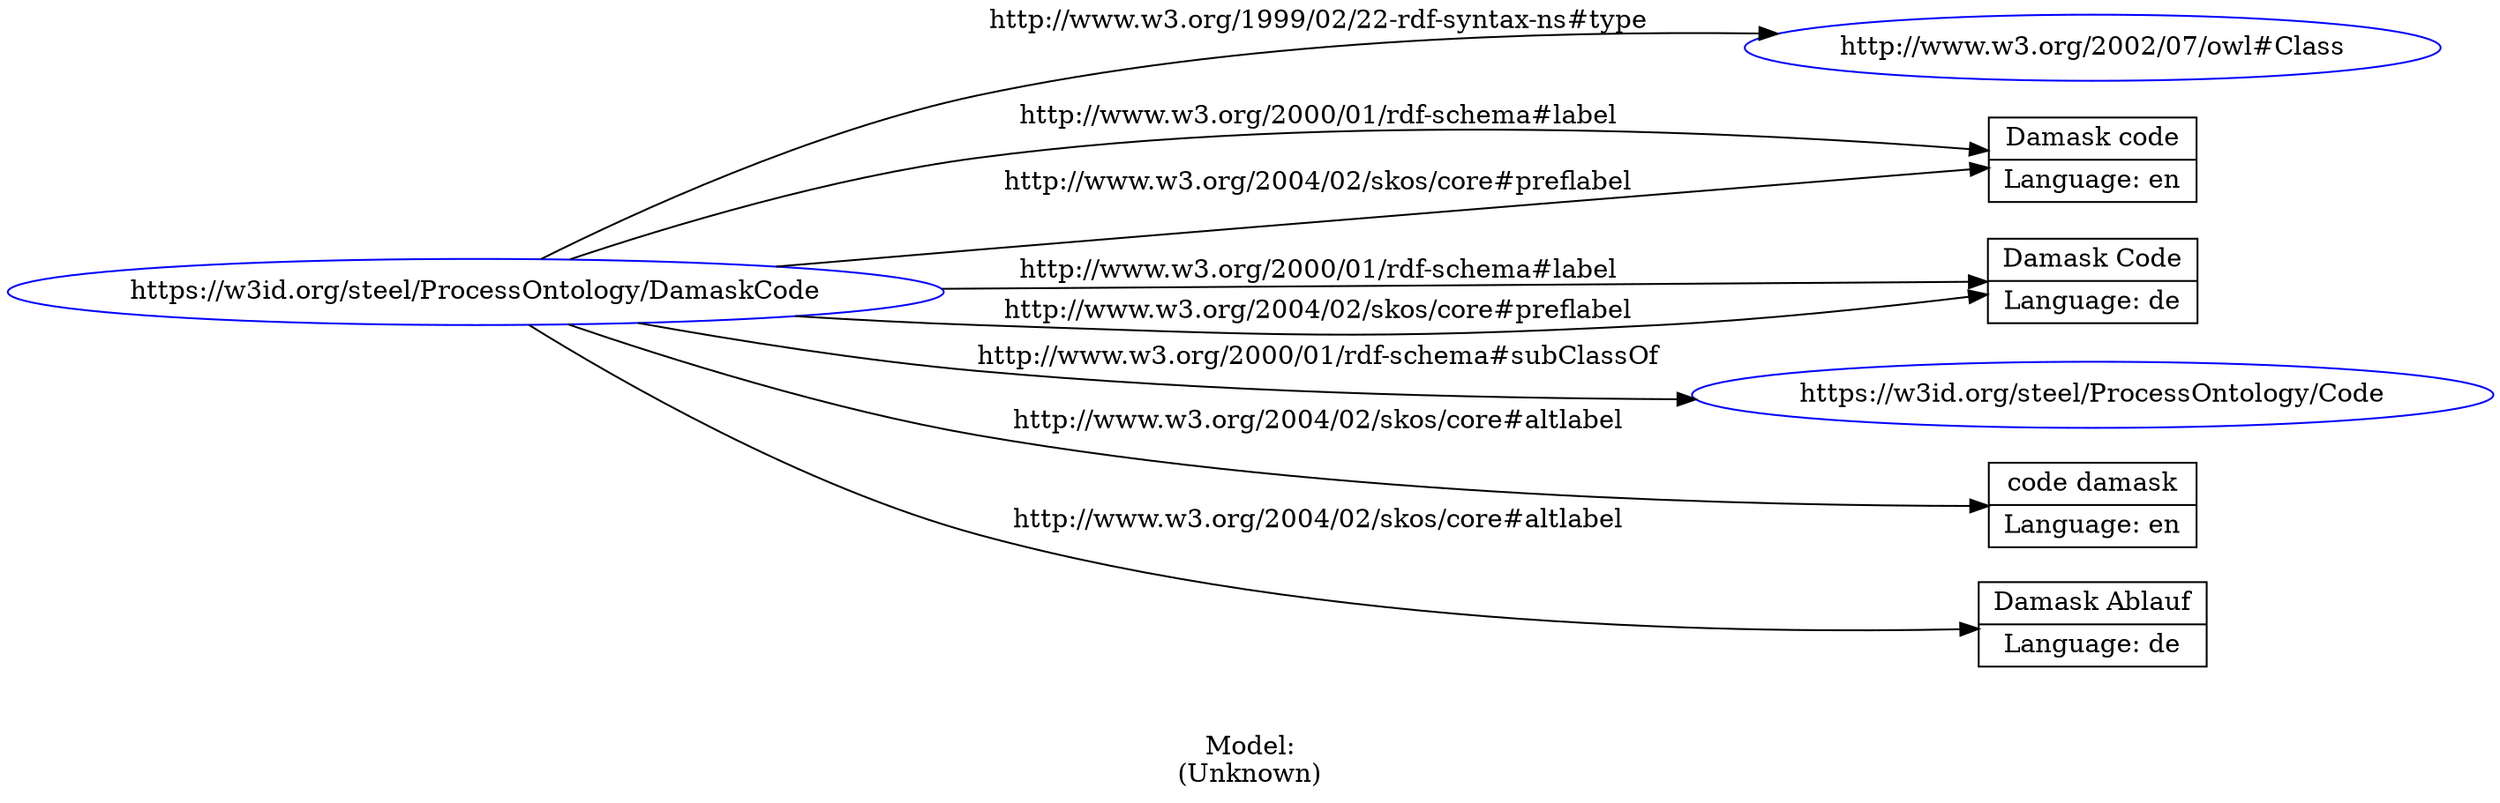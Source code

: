 digraph {
	rankdir = LR;
	charset="utf-8";

	"Rhttps://w3id.org/steel/ProcessOntology/DamaskCode" -> "Rhttp://www.w3.org/2002/07/owl#Class" [ label="http://www.w3.org/1999/02/22-rdf-syntax-ns#type" ];
	"Rhttps://w3id.org/steel/ProcessOntology/DamaskCode" -> "LDamask code|Language: en" [ label="http://www.w3.org/2000/01/rdf-schema#label" ];
	"Rhttps://w3id.org/steel/ProcessOntology/DamaskCode" -> "LDamask Code|Language: de" [ label="http://www.w3.org/2000/01/rdf-schema#label" ];
	"Rhttps://w3id.org/steel/ProcessOntology/DamaskCode" -> "Rhttps://w3id.org/steel/ProcessOntology/Code" [ label="http://www.w3.org/2000/01/rdf-schema#subClassOf" ];
	"Rhttps://w3id.org/steel/ProcessOntology/DamaskCode" -> "Lcode damask|Language: en" [ label="http://www.w3.org/2004/02/skos/core#altlabel" ];
	"Rhttps://w3id.org/steel/ProcessOntology/DamaskCode" -> "LDamask Ablauf|Language: de" [ label="http://www.w3.org/2004/02/skos/core#altlabel" ];
	"Rhttps://w3id.org/steel/ProcessOntology/DamaskCode" -> "LDamask code|Language: en" [ label="http://www.w3.org/2004/02/skos/core#preflabel" ];
	"Rhttps://w3id.org/steel/ProcessOntology/DamaskCode" -> "LDamask Code|Language: de" [ label="http://www.w3.org/2004/02/skos/core#preflabel" ];

	// Resources
	"Rhttps://w3id.org/steel/ProcessOntology/DamaskCode" [ label="https://w3id.org/steel/ProcessOntology/DamaskCode", shape = ellipse, color = blue ];
	"Rhttp://www.w3.org/2002/07/owl#Class" [ label="http://www.w3.org/2002/07/owl#Class", shape = ellipse, color = blue ];
	"Rhttps://w3id.org/steel/ProcessOntology/Code" [ label="https://w3id.org/steel/ProcessOntology/Code", shape = ellipse, color = blue ];

	// Anonymous nodes

	// Literals
	"LDamask code|Language: en" [ label="Damask code|Language: en", shape = record ];
	"LDamask Code|Language: de" [ label="Damask Code|Language: de", shape = record ];
	"Lcode damask|Language: en" [ label="code damask|Language: en", shape = record ];
	"LDamask Ablauf|Language: de" [ label="Damask Ablauf|Language: de", shape = record ];

	label="\n\nModel:\n(Unknown)";
}
